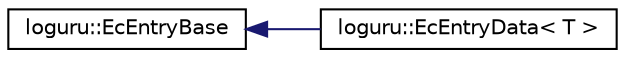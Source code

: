 digraph "Graphical Class Hierarchy"
{
  edge [fontname="Helvetica",fontsize="10",labelfontname="Helvetica",labelfontsize="10"];
  node [fontname="Helvetica",fontsize="10",shape=record];
  rankdir="LR";
  Node0 [label="loguru::EcEntryBase",height=0.2,width=0.4,color="black", fillcolor="white", style="filled",URL="$classloguru_1_1_ec_entry_base.html"];
  Node0 -> Node1 [dir="back",color="midnightblue",fontsize="10",style="solid",fontname="Helvetica"];
  Node1 [label="loguru::EcEntryData\< T \>",height=0.2,width=0.4,color="black", fillcolor="white", style="filled",URL="$classloguru_1_1_ec_entry_data.html"];
}
